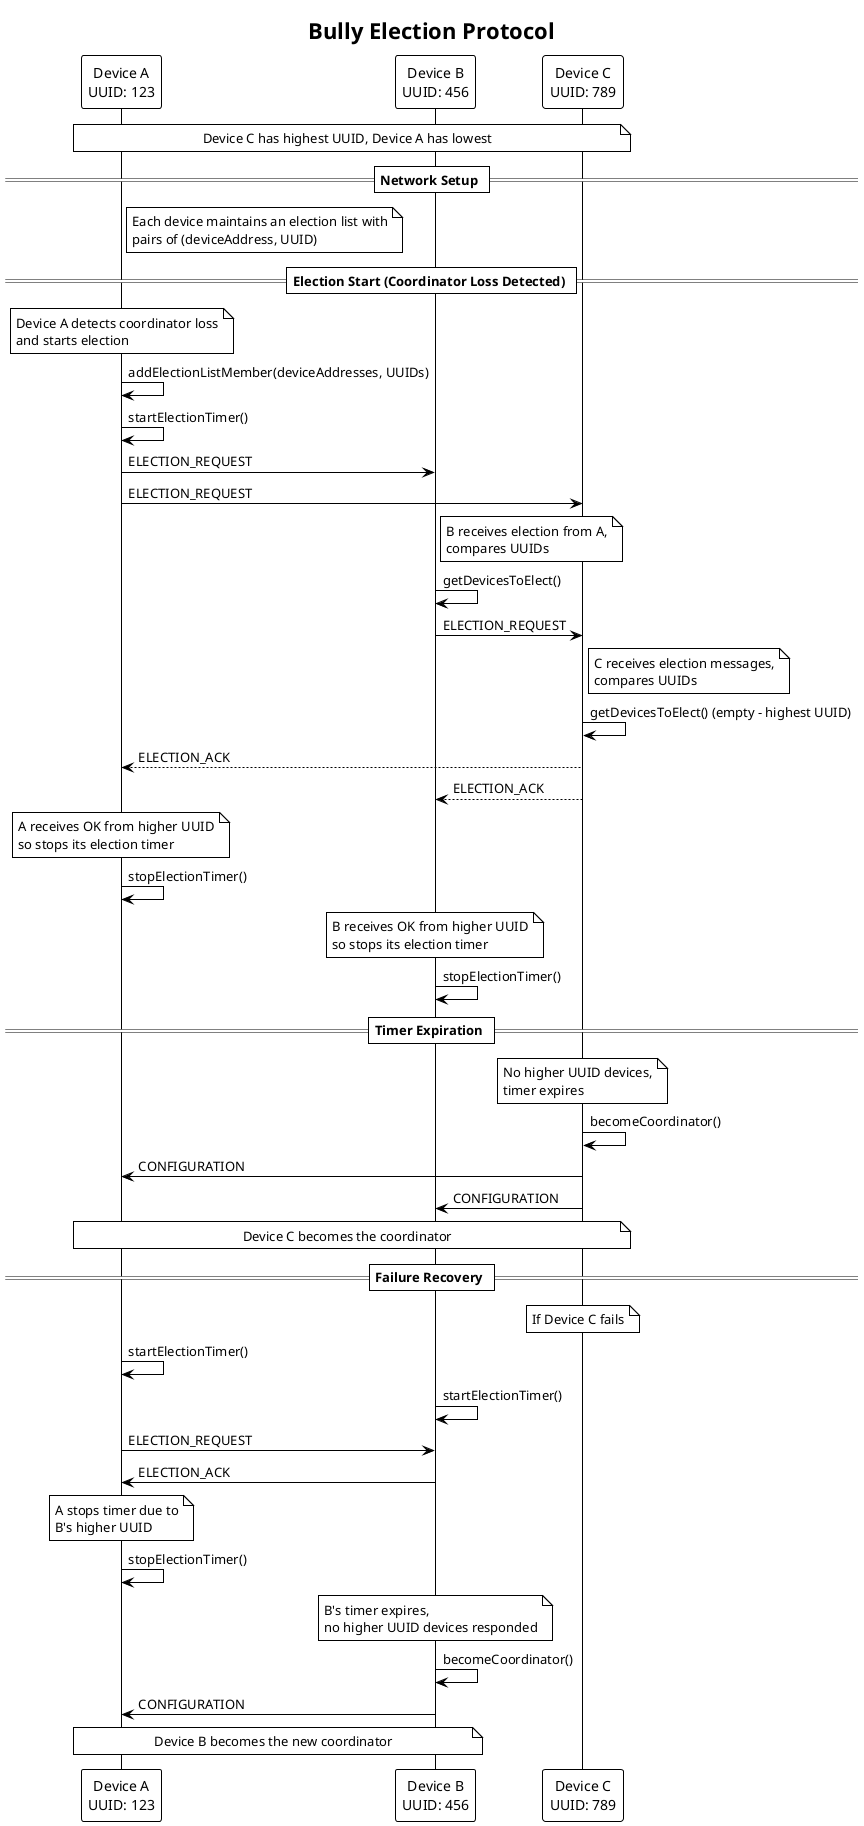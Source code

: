 @startuml BullyElectionProcess

!theme plain
title Bully Election Protocol

participant "Device A\nUUID: 123" as A
participant "Device B\nUUID: 456" as B
participant "Device C\nUUID: 789" as C

note over A, C: Device C has highest UUID, Device A has lowest

== Network Setup ==
note right of A: Each device maintains an election list with\npairs of (deviceAddress, UUID)

== Election Start (Coordinator Loss Detected) ==
note over A: Device A detects coordinator loss\nand starts election
A -> A: addElectionListMember(deviceAddresses, UUIDs)
A -> A: startElectionTimer()

A -> B: ELECTION_REQUEST
A -> C: ELECTION_REQUEST

note right of B: B receives election from A,\ncompares UUIDs
B -> B: getDevicesToElect()
B -> C: ELECTION_REQUEST

note right of C: C receives election messages,\ncompares UUIDs
C -> C: getDevicesToElect() (empty - highest UUID)

C --> A: ELECTION_ACK
C --> B: ELECTION_ACK

note over A: A receives OK from higher UUID\nso stops its election timer
A -> A: stopElectionTimer()

note over B: B receives OK from higher UUID\nso stops its election timer
B -> B: stopElectionTimer()

== Timer Expiration ==
note over C: No higher UUID devices,\ntimer expires
C -> C: becomeCoordinator()
C -> A: CONFIGURATION
C -> B: CONFIGURATION

note over A, C: Device C becomes the coordinator

== Failure Recovery ==
note over C: If Device C fails
A -> A: startElectionTimer()
B -> B: startElectionTimer()

A -> B: ELECTION_REQUEST
B -> A: ELECTION_ACK

note over A: A stops timer due to\nB's higher UUID
A -> A: stopElectionTimer()

note over B: B's timer expires,\nno higher UUID devices responded
B -> B: becomeCoordinator()
B -> A: CONFIGURATION

note over A, B: Device B becomes the new coordinator

@enduml